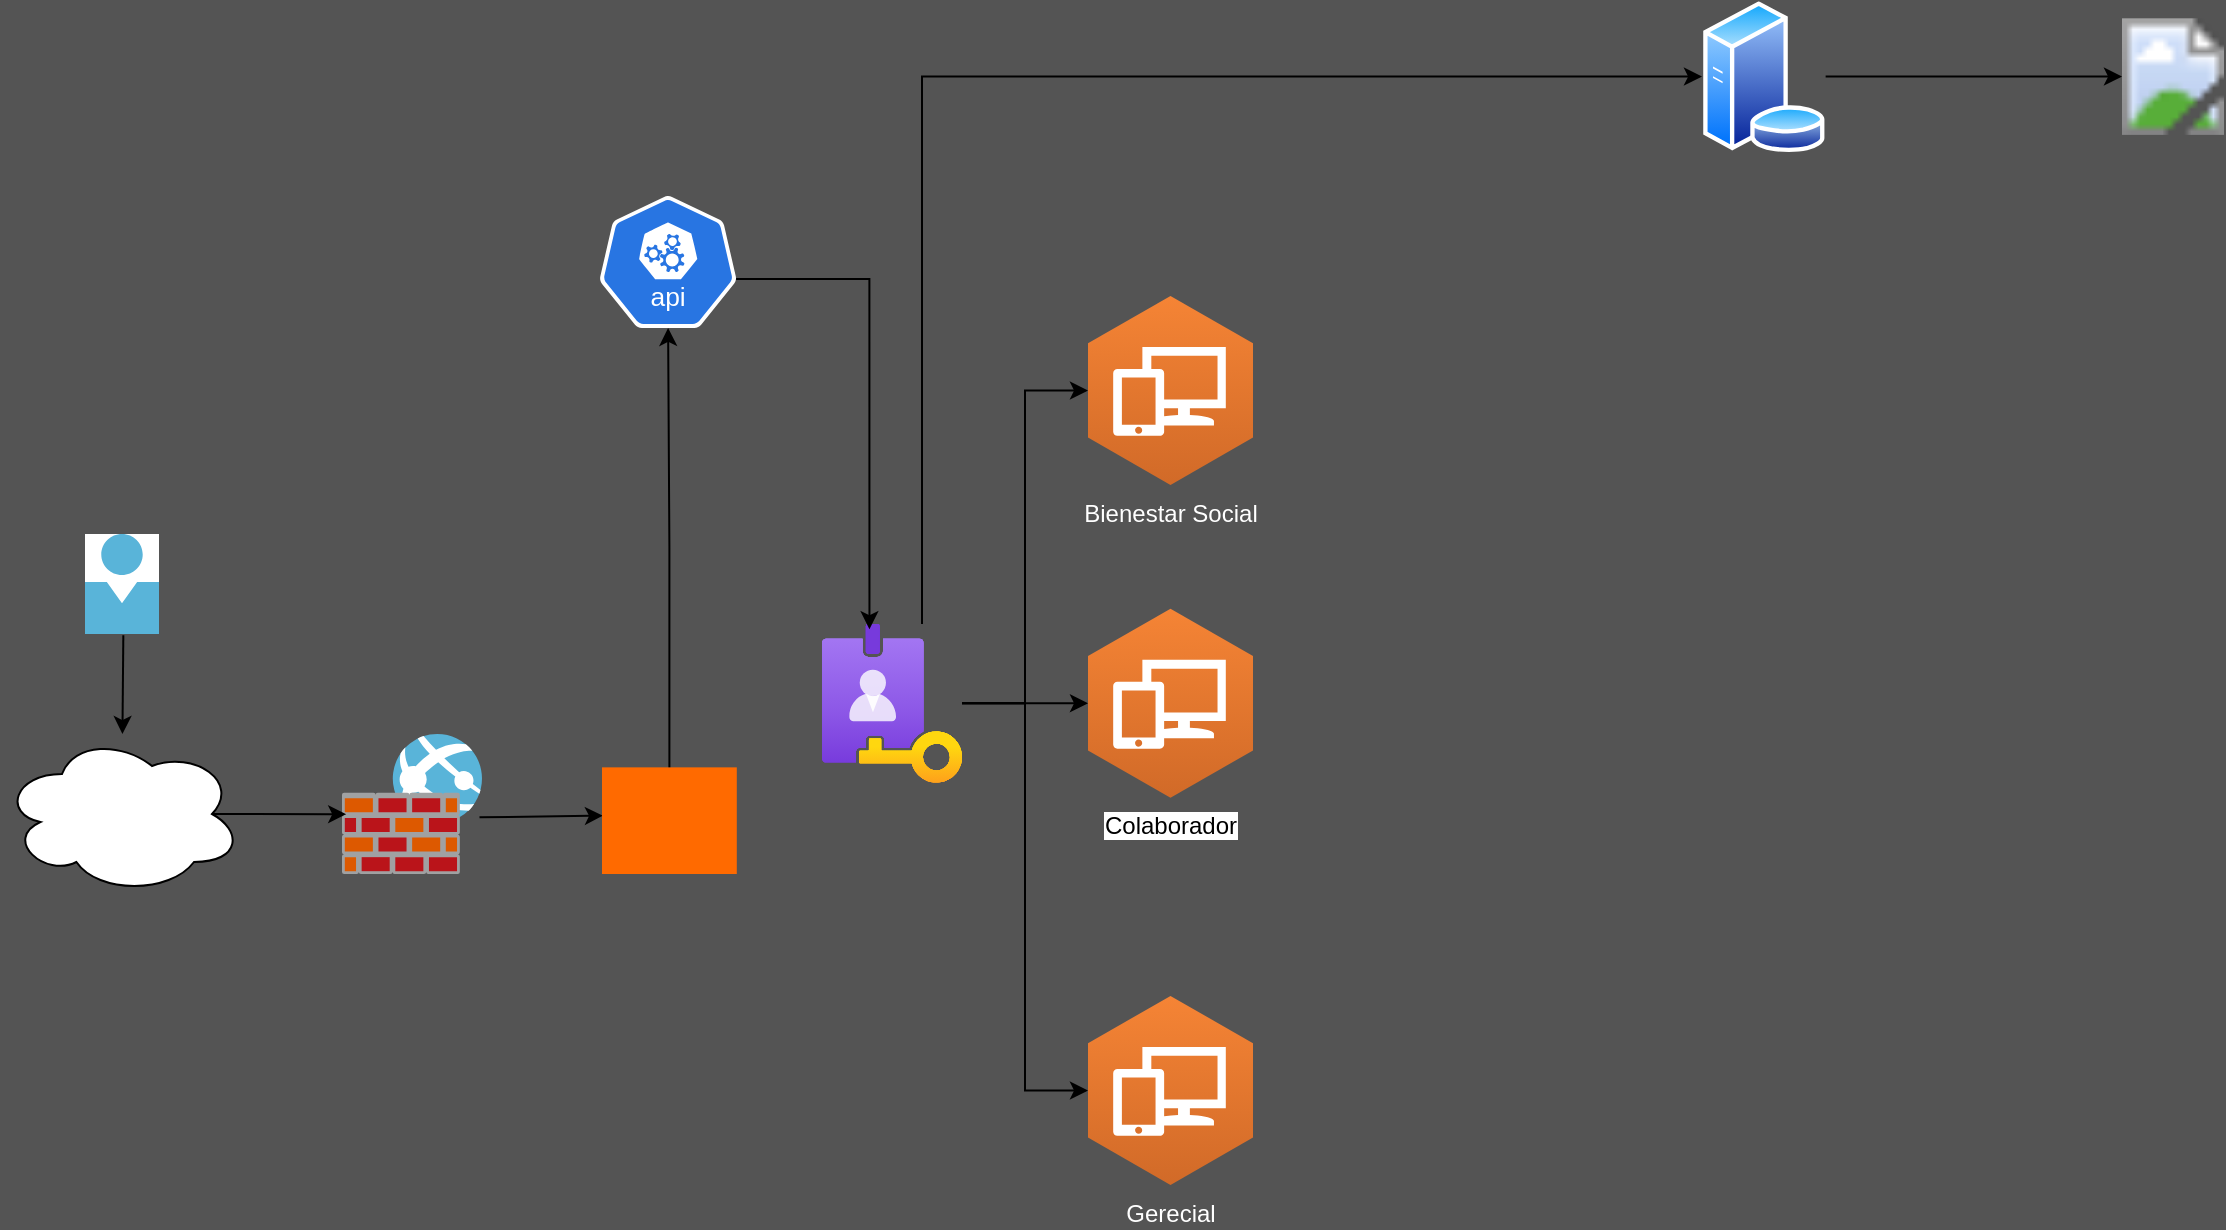 <mxfile version="26.0.15">
  <diagram name="Página-1" id="gQsQwfGLTvBSRafgmzTL">
    <mxGraphModel dx="1593" dy="860" grid="1" gridSize="10" guides="1" tooltips="1" connect="1" arrows="1" fold="1" page="1" pageScale="1" pageWidth="1169" pageHeight="827" background="#545454" math="0" shadow="0">
      <root>
        <mxCell id="0" />
        <mxCell id="1" parent="0" />
        <mxCell id="nzkwwnV7uFEQVJuX7ikb-5" value="" style="image;sketch=0;aspect=fixed;html=1;points=[];align=center;fontSize=12;image=img/lib/mscae/Person.svg;imageBackground=default;direction=east;" vertex="1" parent="1">
          <mxGeometry x="41.5" y="289" width="37" height="50" as="geometry" />
        </mxCell>
        <mxCell id="nzkwwnV7uFEQVJuX7ikb-6" value="" style="ellipse;shape=cloud;whiteSpace=wrap;html=1;" vertex="1" parent="1">
          <mxGeometry y="389" width="120" height="80" as="geometry" />
        </mxCell>
        <mxCell id="nzkwwnV7uFEQVJuX7ikb-11" value="" style="endArrow=classic;html=1;rounded=0;exitX=0.518;exitY=1.012;exitDx=0;exitDy=0;exitPerimeter=0;" edge="1" parent="1" source="nzkwwnV7uFEQVJuX7ikb-5" target="nzkwwnV7uFEQVJuX7ikb-6">
          <mxGeometry width="50" height="50" relative="1" as="geometry">
            <mxPoint x="640" y="559" as="sourcePoint" />
            <mxPoint x="690" y="509" as="targetPoint" />
          </mxGeometry>
        </mxCell>
        <mxCell id="nzkwwnV7uFEQVJuX7ikb-13" value="" style="image;sketch=0;aspect=fixed;html=1;points=[];align=center;fontSize=12;image=img/lib/mscae/Web_App_Firewall.svg;" vertex="1" parent="1">
          <mxGeometry x="170" y="389" width="70" height="70" as="geometry" />
        </mxCell>
        <mxCell id="nzkwwnV7uFEQVJuX7ikb-14" value="" style="endArrow=classic;html=1;rounded=0;exitX=0.875;exitY=0.5;exitDx=0;exitDy=0;exitPerimeter=0;entryX=0.03;entryY=0.573;entryDx=0;entryDy=0;entryPerimeter=0;" edge="1" parent="1" source="nzkwwnV7uFEQVJuX7ikb-6" target="nzkwwnV7uFEQVJuX7ikb-13">
          <mxGeometry width="50" height="50" relative="1" as="geometry">
            <mxPoint x="640" y="559" as="sourcePoint" />
            <mxPoint x="690" y="509" as="targetPoint" />
          </mxGeometry>
        </mxCell>
        <mxCell id="nzkwwnV7uFEQVJuX7ikb-17" value="" style="endArrow=classic;html=1;rounded=0;exitX=0.982;exitY=0.595;exitDx=0;exitDy=0;exitPerimeter=0;entryX=0.007;entryY=0.453;entryDx=0;entryDy=0;entryPerimeter=0;" edge="1" parent="1" source="nzkwwnV7uFEQVJuX7ikb-13" target="nzkwwnV7uFEQVJuX7ikb-20">
          <mxGeometry width="50" height="50" relative="1" as="geometry">
            <mxPoint x="640" y="450" as="sourcePoint" />
            <mxPoint x="340" y="433" as="targetPoint" />
          </mxGeometry>
        </mxCell>
        <mxCell id="nzkwwnV7uFEQVJuX7ikb-20" value="" style="points=[];aspect=fixed;html=1;align=center;shadow=0;dashed=0;fillColor=#FF6A00;strokeColor=none;shape=mxgraph.alibaba_cloud.sag_smart_access_gateway_01;" vertex="1" parent="1">
          <mxGeometry x="300" y="405.68" width="67.4" height="53.32" as="geometry" />
        </mxCell>
        <mxCell id="nzkwwnV7uFEQVJuX7ikb-21" value="" style="aspect=fixed;sketch=0;html=1;dashed=0;whitespace=wrap;verticalLabelPosition=bottom;verticalAlign=top;fillColor=#2875E2;strokeColor=#ffffff;points=[[0.005,0.63,0],[0.1,0.2,0],[0.9,0.2,0],[0.5,0,0],[0.995,0.63,0],[0.72,0.99,0],[0.5,1,0],[0.28,0.99,0]];shape=mxgraph.kubernetes.icon2;kubernetesLabel=1;prIcon=api" vertex="1" parent="1">
          <mxGeometry x="298.7" y="120" width="68.7" height="65.95" as="geometry" />
        </mxCell>
        <mxCell id="nzkwwnV7uFEQVJuX7ikb-22" style="edgeStyle=orthogonalEdgeStyle;rounded=0;orthogonalLoop=1;jettySize=auto;html=1;entryX=0.5;entryY=1;entryDx=0;entryDy=0;entryPerimeter=0;" edge="1" parent="1" source="nzkwwnV7uFEQVJuX7ikb-20" target="nzkwwnV7uFEQVJuX7ikb-21">
          <mxGeometry relative="1" as="geometry" />
        </mxCell>
        <mxCell id="nzkwwnV7uFEQVJuX7ikb-36" style="edgeStyle=orthogonalEdgeStyle;rounded=0;orthogonalLoop=1;jettySize=auto;html=1;entryX=0;entryY=0.5;entryDx=0;entryDy=0;" edge="1" parent="1" source="nzkwwnV7uFEQVJuX7ikb-23" target="nzkwwnV7uFEQVJuX7ikb-34">
          <mxGeometry relative="1" as="geometry">
            <Array as="points">
              <mxPoint x="460" y="60" />
            </Array>
          </mxGeometry>
        </mxCell>
        <mxCell id="nzkwwnV7uFEQVJuX7ikb-23" value="" style="image;aspect=fixed;html=1;points=[];align=center;fontSize=12;image=img/lib/azure2/identity/PIM.svg;" vertex="1" parent="1">
          <mxGeometry x="410" y="333.99" width="70" height="79.33" as="geometry" />
        </mxCell>
        <mxCell id="nzkwwnV7uFEQVJuX7ikb-25" style="edgeStyle=orthogonalEdgeStyle;rounded=0;orthogonalLoop=1;jettySize=auto;html=1;exitX=0.995;exitY=0.63;exitDx=0;exitDy=0;exitPerimeter=0;entryX=0.339;entryY=0.033;entryDx=0;entryDy=0;entryPerimeter=0;" edge="1" parent="1" source="nzkwwnV7uFEQVJuX7ikb-21" target="nzkwwnV7uFEQVJuX7ikb-23">
          <mxGeometry relative="1" as="geometry" />
        </mxCell>
        <mxCell id="nzkwwnV7uFEQVJuX7ikb-26" value="&lt;span style=&quot;color: rgb(255, 255, 255);&quot;&gt;Bienestar Social&lt;/span&gt;" style="outlineConnect=0;dashed=0;verticalLabelPosition=bottom;verticalAlign=top;align=center;html=1;shape=mxgraph.aws3.workspaces;fillColor=#D16A28;gradientColor=#F58435;gradientDirection=north;" vertex="1" parent="1">
          <mxGeometry x="543" y="170" width="82.5" height="94.5" as="geometry" />
        </mxCell>
        <mxCell id="nzkwwnV7uFEQVJuX7ikb-27" value="&lt;div&gt;&lt;span style=&quot;background-color: light-dark(rgb(255, 255, 255), rgb(255, 255, 255));&quot;&gt;Colaborador&lt;/span&gt;&lt;/div&gt;" style="outlineConnect=0;dashed=0;verticalLabelPosition=bottom;verticalAlign=top;align=center;html=1;shape=mxgraph.aws3.workspaces;fillColor=#D16A28;gradientColor=#F58435;gradientDirection=north;" vertex="1" parent="1">
          <mxGeometry x="543" y="326.41" width="82.5" height="94.5" as="geometry" />
        </mxCell>
        <mxCell id="nzkwwnV7uFEQVJuX7ikb-28" value="&lt;span style=&quot;color: rgb(255, 255, 255);&quot;&gt;Gerecial&lt;/span&gt;" style="outlineConnect=0;dashed=0;verticalLabelPosition=bottom;verticalAlign=top;align=center;html=1;shape=mxgraph.aws3.workspaces;fillColor=#D16A28;gradientColor=#F58435;gradientDirection=north;" vertex="1" parent="1">
          <mxGeometry x="543" y="520" width="82.5" height="94.5" as="geometry" />
        </mxCell>
        <mxCell id="nzkwwnV7uFEQVJuX7ikb-29" style="edgeStyle=orthogonalEdgeStyle;rounded=0;orthogonalLoop=1;jettySize=auto;html=1;entryX=0;entryY=0.5;entryDx=0;entryDy=0;entryPerimeter=0;" edge="1" parent="1" source="nzkwwnV7uFEQVJuX7ikb-23" target="nzkwwnV7uFEQVJuX7ikb-26">
          <mxGeometry relative="1" as="geometry" />
        </mxCell>
        <mxCell id="nzkwwnV7uFEQVJuX7ikb-30" style="edgeStyle=orthogonalEdgeStyle;rounded=0;orthogonalLoop=1;jettySize=auto;html=1;entryX=0;entryY=0.5;entryDx=0;entryDy=0;entryPerimeter=0;" edge="1" parent="1" source="nzkwwnV7uFEQVJuX7ikb-23" target="nzkwwnV7uFEQVJuX7ikb-27">
          <mxGeometry relative="1" as="geometry" />
        </mxCell>
        <mxCell id="nzkwwnV7uFEQVJuX7ikb-31" style="edgeStyle=orthogonalEdgeStyle;rounded=0;orthogonalLoop=1;jettySize=auto;html=1;entryX=0;entryY=0.5;entryDx=0;entryDy=0;entryPerimeter=0;" edge="1" parent="1" source="nzkwwnV7uFEQVJuX7ikb-23" target="nzkwwnV7uFEQVJuX7ikb-28">
          <mxGeometry relative="1" as="geometry" />
        </mxCell>
        <mxCell id="nzkwwnV7uFEQVJuX7ikb-32" value="" style="image;aspect=fixed;html=1;points=[];align=center;fontSize=12;image=img/lib/azure2/power_platform/PowerBI.svg;" vertex="1" parent="1">
          <mxGeometry x="1060" y="26.3" width="51" height="68" as="geometry" />
        </mxCell>
        <mxCell id="nzkwwnV7uFEQVJuX7ikb-35" style="edgeStyle=orthogonalEdgeStyle;rounded=0;orthogonalLoop=1;jettySize=auto;html=1;" edge="1" parent="1" source="nzkwwnV7uFEQVJuX7ikb-34" target="nzkwwnV7uFEQVJuX7ikb-32">
          <mxGeometry relative="1" as="geometry" />
        </mxCell>
        <mxCell id="nzkwwnV7uFEQVJuX7ikb-34" value="" style="image;aspect=fixed;perimeter=ellipsePerimeter;html=1;align=center;shadow=0;dashed=0;spacingTop=3;image=img/lib/active_directory/database_server.svg;" vertex="1" parent="1">
          <mxGeometry x="850" y="22.61" width="61.82" height="75.39" as="geometry" />
        </mxCell>
      </root>
    </mxGraphModel>
  </diagram>
</mxfile>
